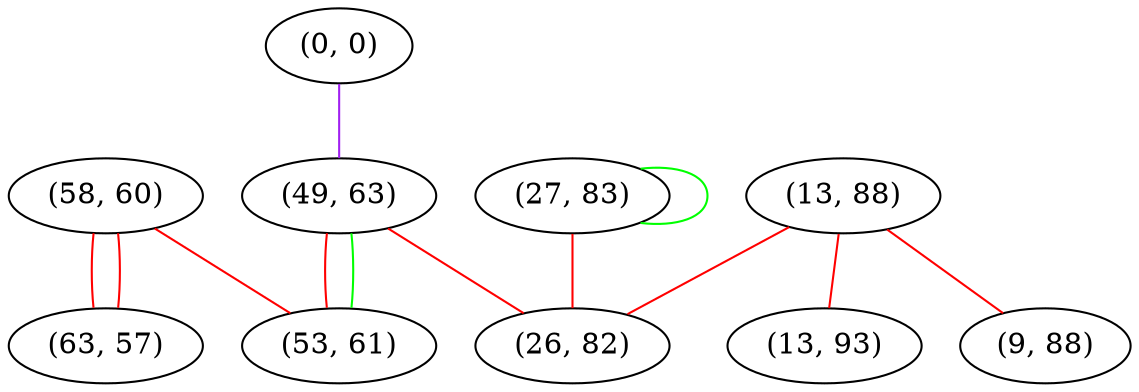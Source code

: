 graph "" {
"(58, 60)";
"(0, 0)";
"(13, 88)";
"(27, 83)";
"(49, 63)";
"(53, 61)";
"(13, 93)";
"(63, 57)";
"(9, 88)";
"(26, 82)";
"(58, 60)" -- "(53, 61)"  [color=red, key=0, weight=1];
"(58, 60)" -- "(63, 57)"  [color=red, key=0, weight=1];
"(58, 60)" -- "(63, 57)"  [color=red, key=1, weight=1];
"(0, 0)" -- "(49, 63)"  [color=purple, key=0, weight=4];
"(13, 88)" -- "(9, 88)"  [color=red, key=0, weight=1];
"(13, 88)" -- "(13, 93)"  [color=red, key=0, weight=1];
"(13, 88)" -- "(26, 82)"  [color=red, key=0, weight=1];
"(27, 83)" -- "(27, 83)"  [color=green, key=0, weight=2];
"(27, 83)" -- "(26, 82)"  [color=red, key=0, weight=1];
"(49, 63)" -- "(53, 61)"  [color=red, key=0, weight=1];
"(49, 63)" -- "(53, 61)"  [color=green, key=1, weight=2];
"(49, 63)" -- "(26, 82)"  [color=red, key=0, weight=1];
}
